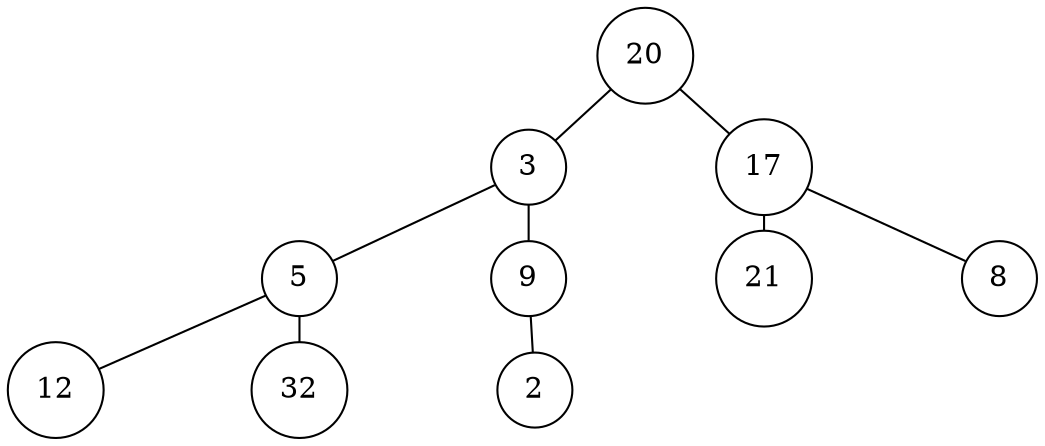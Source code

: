 digraph BT31 {
    nodesep=1;
    ranksep=0.1;
    margin=0;
    graph [ordering="out"]
    node [shape=circle];
    edge [arrowsize=0.8, arrowhead=none, arrowtail=none];
    20 -> 3;
    20 ->17;
    3 -> 5;
    3 -> 9;
    17 -> 21;
    17 -> 8;
    5 -> 12;
    5 -> 32;
    9 -> 2 [side="left"];
}